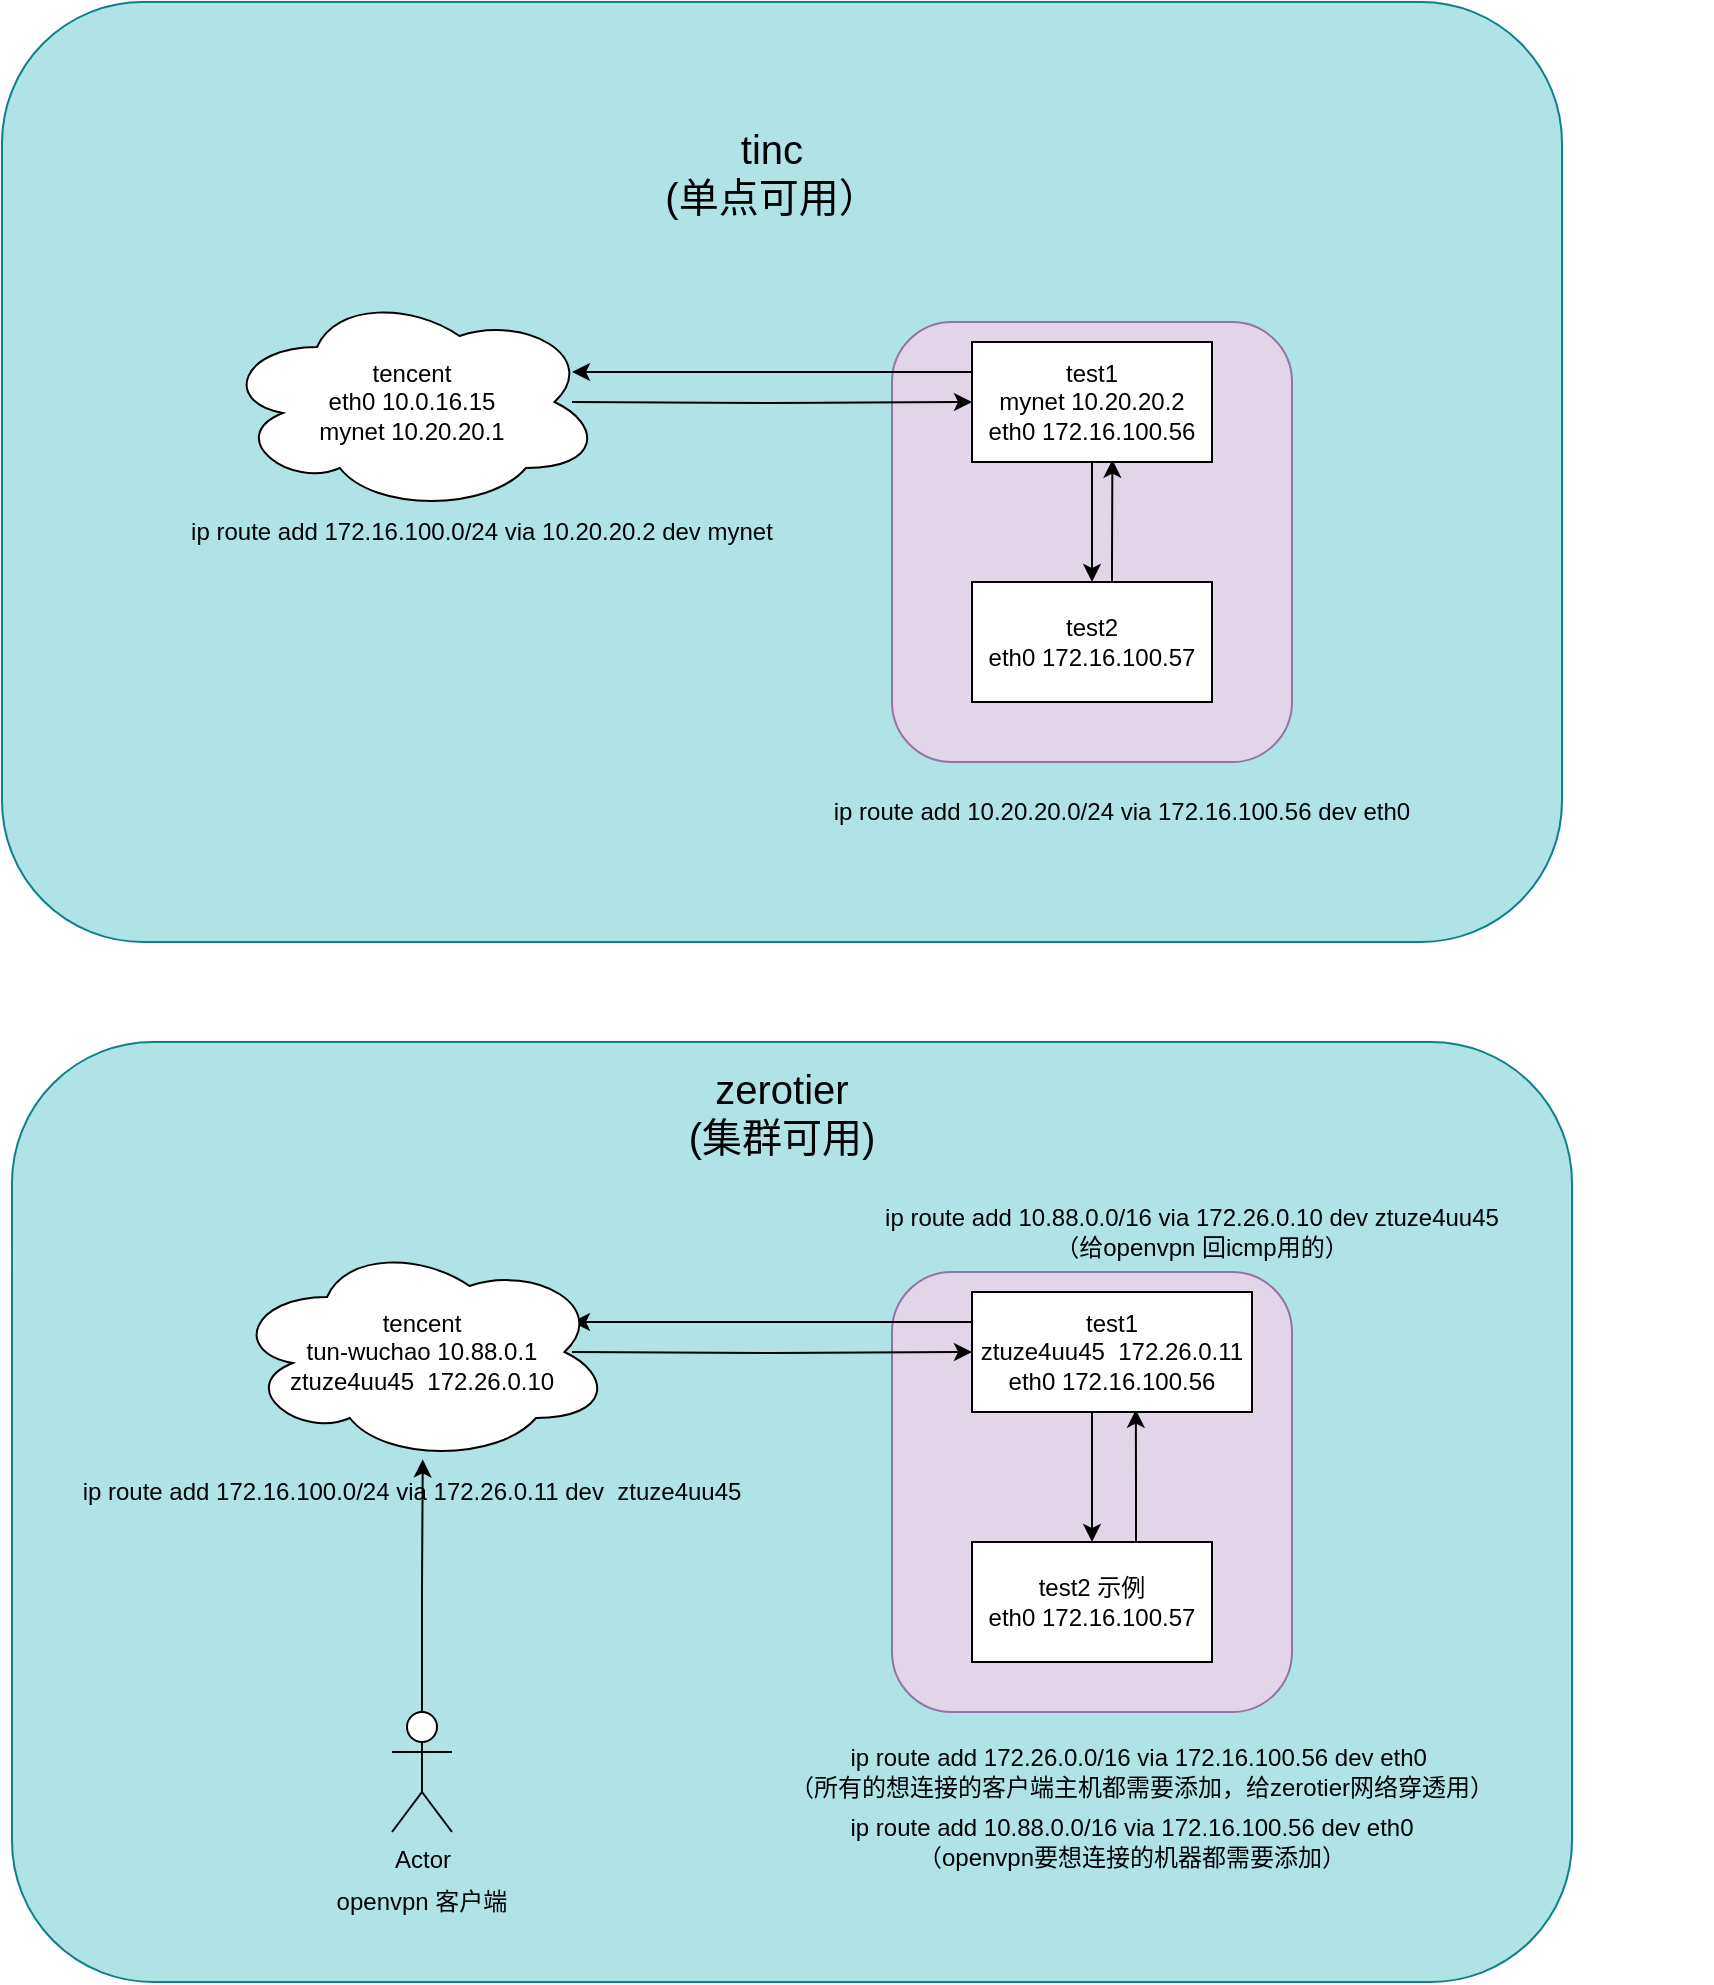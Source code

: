 <mxfile version="21.3.7" type="device">
  <diagram name="第 1 页" id="SH092_TbU1scwdNGLHg3">
    <mxGraphModel dx="1293" dy="548" grid="1" gridSize="10" guides="1" tooltips="1" connect="1" arrows="1" fold="1" page="1" pageScale="1" pageWidth="827" pageHeight="1169" math="0" shadow="0">
      <root>
        <mxCell id="0" />
        <mxCell id="1" parent="0" />
        <mxCell id="dTVvPH5LssV4feT2JBJ6-17" value="" style="rounded=1;whiteSpace=wrap;html=1;fillColor=#b0e3e6;strokeColor=#0e8088;" vertex="1" parent="1">
          <mxGeometry x="155" y="90" width="780" height="470" as="geometry" />
        </mxCell>
        <mxCell id="dTVvPH5LssV4feT2JBJ6-15" value="" style="rounded=1;whiteSpace=wrap;html=1;fillColor=#b0e3e6;strokeColor=#0e8088;" vertex="1" parent="1">
          <mxGeometry x="160" y="610" width="780" height="470" as="geometry" />
        </mxCell>
        <mxCell id="OkKv-170zq14MJY-Nck8-18" value="" style="rounded=1;whiteSpace=wrap;html=1;fillColor=#e1d5e7;strokeColor=#9673a6;" parent="1" vertex="1">
          <mxGeometry x="600" y="250" width="200" height="220" as="geometry" />
        </mxCell>
        <mxCell id="OkKv-170zq14MJY-Nck8-12" style="edgeStyle=orthogonalEdgeStyle;rounded=0;orthogonalLoop=1;jettySize=auto;html=1;entryX=0.585;entryY=0.981;entryDx=0;entryDy=0;entryPerimeter=0;" parent="1" source="OkKv-170zq14MJY-Nck8-2" target="OkKv-170zq14MJY-Nck8-3" edge="1">
          <mxGeometry relative="1" as="geometry">
            <Array as="points">
              <mxPoint x="710" y="370" />
              <mxPoint x="710" y="370" />
            </Array>
          </mxGeometry>
        </mxCell>
        <mxCell id="OkKv-170zq14MJY-Nck8-2" value="test2&lt;br&gt;eth0 172.16.100.57" style="rounded=0;whiteSpace=wrap;html=1;" parent="1" vertex="1">
          <mxGeometry x="640" y="380" width="120" height="60" as="geometry" />
        </mxCell>
        <mxCell id="OkKv-170zq14MJY-Nck8-11" style="edgeStyle=orthogonalEdgeStyle;rounded=0;orthogonalLoop=1;jettySize=auto;html=1;entryX=0.5;entryY=0;entryDx=0;entryDy=0;" parent="1" source="OkKv-170zq14MJY-Nck8-3" target="OkKv-170zq14MJY-Nck8-2" edge="1">
          <mxGeometry relative="1" as="geometry" />
        </mxCell>
        <mxCell id="OkKv-170zq14MJY-Nck8-13" style="edgeStyle=orthogonalEdgeStyle;rounded=0;orthogonalLoop=1;jettySize=auto;html=1;exitX=0;exitY=0.25;exitDx=0;exitDy=0;entryX=1;entryY=0.25;entryDx=0;entryDy=0;" parent="1" source="OkKv-170zq14MJY-Nck8-3" edge="1">
          <mxGeometry relative="1" as="geometry">
            <mxPoint x="440" y="275.0" as="targetPoint" />
          </mxGeometry>
        </mxCell>
        <mxCell id="OkKv-170zq14MJY-Nck8-3" value="test1&lt;br&gt;mynet 10.20.20.2&lt;br&gt;eth0 172.16.100.56" style="rounded=0;whiteSpace=wrap;html=1;" parent="1" vertex="1">
          <mxGeometry x="640" y="260" width="120" height="60" as="geometry" />
        </mxCell>
        <mxCell id="OkKv-170zq14MJY-Nck8-5" style="edgeStyle=orthogonalEdgeStyle;rounded=0;orthogonalLoop=1;jettySize=auto;html=1;entryX=0;entryY=0.5;entryDx=0;entryDy=0;" parent="1" target="OkKv-170zq14MJY-Nck8-3" edge="1">
          <mxGeometry relative="1" as="geometry">
            <mxPoint x="440" y="290.0" as="sourcePoint" />
          </mxGeometry>
        </mxCell>
        <mxCell id="OkKv-170zq14MJY-Nck8-7" value="ip route add 172.16.100.0/24 via 10.20.20.2 dev mynet" style="text;html=1;strokeColor=none;fillColor=none;align=center;verticalAlign=middle;whiteSpace=wrap;rounded=0;" parent="1" vertex="1">
          <mxGeometry x="220" y="340" width="350" height="30" as="geometry" />
        </mxCell>
        <mxCell id="OkKv-170zq14MJY-Nck8-9" value="ip route add 10.20.20.0/24 via 172.16.100.56 dev eth0" style="text;html=1;strokeColor=none;fillColor=none;align=center;verticalAlign=middle;whiteSpace=wrap;rounded=0;" parent="1" vertex="1">
          <mxGeometry x="530" y="480" width="370" height="30" as="geometry" />
        </mxCell>
        <mxCell id="OkKv-170zq14MJY-Nck8-20" value="" style="rounded=1;whiteSpace=wrap;html=1;fillColor=#e1d5e7;strokeColor=#9673a6;" parent="1" vertex="1">
          <mxGeometry x="600" y="725" width="200" height="220" as="geometry" />
        </mxCell>
        <mxCell id="OkKv-170zq14MJY-Nck8-21" style="edgeStyle=orthogonalEdgeStyle;rounded=0;orthogonalLoop=1;jettySize=auto;html=1;entryX=0.585;entryY=0.981;entryDx=0;entryDy=0;entryPerimeter=0;" parent="1" source="OkKv-170zq14MJY-Nck8-22" target="OkKv-170zq14MJY-Nck8-25" edge="1">
          <mxGeometry relative="1" as="geometry">
            <Array as="points">
              <mxPoint x="722" y="830" />
              <mxPoint x="722" y="830" />
            </Array>
          </mxGeometry>
        </mxCell>
        <mxCell id="OkKv-170zq14MJY-Nck8-22" value="test2 示例&lt;br&gt;eth0 172.16.100.57" style="rounded=0;whiteSpace=wrap;html=1;" parent="1" vertex="1">
          <mxGeometry x="640" y="860" width="120" height="60" as="geometry" />
        </mxCell>
        <mxCell id="OkKv-170zq14MJY-Nck8-23" style="edgeStyle=orthogonalEdgeStyle;rounded=0;orthogonalLoop=1;jettySize=auto;html=1;entryX=0.5;entryY=0;entryDx=0;entryDy=0;" parent="1" source="OkKv-170zq14MJY-Nck8-25" target="OkKv-170zq14MJY-Nck8-22" edge="1">
          <mxGeometry relative="1" as="geometry">
            <Array as="points">
              <mxPoint x="700" y="810" />
              <mxPoint x="700" y="810" />
            </Array>
          </mxGeometry>
        </mxCell>
        <mxCell id="OkKv-170zq14MJY-Nck8-24" style="edgeStyle=orthogonalEdgeStyle;rounded=0;orthogonalLoop=1;jettySize=auto;html=1;exitX=0;exitY=0.25;exitDx=0;exitDy=0;entryX=1;entryY=0.25;entryDx=0;entryDy=0;" parent="1" source="OkKv-170zq14MJY-Nck8-25" edge="1">
          <mxGeometry relative="1" as="geometry">
            <mxPoint x="440" y="750" as="targetPoint" />
          </mxGeometry>
        </mxCell>
        <mxCell id="OkKv-170zq14MJY-Nck8-25" value="test1&lt;br&gt;ztuze4uu45&amp;nbsp; 172.26.0.11&lt;br&gt;eth0 172.16.100.56" style="rounded=0;whiteSpace=wrap;html=1;" parent="1" vertex="1">
          <mxGeometry x="640" y="735" width="140" height="60" as="geometry" />
        </mxCell>
        <mxCell id="OkKv-170zq14MJY-Nck8-26" style="edgeStyle=orthogonalEdgeStyle;rounded=0;orthogonalLoop=1;jettySize=auto;html=1;entryX=0;entryY=0.5;entryDx=0;entryDy=0;" parent="1" target="OkKv-170zq14MJY-Nck8-25" edge="1">
          <mxGeometry relative="1" as="geometry">
            <mxPoint x="440" y="765" as="sourcePoint" />
          </mxGeometry>
        </mxCell>
        <mxCell id="OkKv-170zq14MJY-Nck8-28" value="ip route add 172.16.100.0/24 via 172.26.0.11 dev &amp;nbsp;ztuze4uu45" style="text;html=1;strokeColor=none;fillColor=none;align=center;verticalAlign=middle;whiteSpace=wrap;rounded=0;" parent="1" vertex="1">
          <mxGeometry x="170" y="817.5" width="380" height="35" as="geometry" />
        </mxCell>
        <mxCell id="OkKv-170zq14MJY-Nck8-30" value="ip route add 172.26.0.0/16 via 172.16.100.56 dev eth0&amp;nbsp; &lt;br&gt;（所有的想连接的客户端主机都需要添加，给zerotier网络穿透用）" style="text;html=1;strokeColor=none;fillColor=none;align=center;verticalAlign=middle;whiteSpace=wrap;rounded=0;" parent="1" vertex="1">
          <mxGeometry x="440" y="960" width="570" height="30" as="geometry" />
        </mxCell>
        <mxCell id="OkKv-170zq14MJY-Nck8-31" value="&lt;font style=&quot;font-size: 20px;&quot;&gt;tinc&lt;br&gt;(单点可用）&lt;br&gt;&lt;/font&gt;" style="text;html=1;strokeColor=none;fillColor=none;align=center;verticalAlign=middle;whiteSpace=wrap;rounded=0;" parent="1" vertex="1">
          <mxGeometry x="480" y="160" width="120" height="30" as="geometry" />
        </mxCell>
        <mxCell id="dTVvPH5LssV4feT2JBJ6-2" value="ip route add 10.88.0.0/16 via 172.26.0.10 dev ztuze4uu45&amp;nbsp; &amp;nbsp;&lt;br&gt;（给openvpn 回icmp用的）" style="text;html=1;strokeColor=none;fillColor=none;align=center;verticalAlign=middle;whiteSpace=wrap;rounded=0;" vertex="1" parent="1">
          <mxGeometry x="540" y="690" width="430" height="30" as="geometry" />
        </mxCell>
        <mxCell id="dTVvPH5LssV4feT2JBJ6-6" value="&lt;font style=&quot;font-size: 20px;&quot;&gt;zerotier &lt;br&gt;(集群可用)&lt;/font&gt;" style="text;html=1;strokeColor=none;fillColor=none;align=center;verticalAlign=middle;whiteSpace=wrap;rounded=0;" vertex="1" parent="1">
          <mxGeometry x="480" y="620" width="130" height="50" as="geometry" />
        </mxCell>
        <mxCell id="dTVvPH5LssV4feT2JBJ6-14" style="edgeStyle=orthogonalEdgeStyle;rounded=0;orthogonalLoop=1;jettySize=auto;html=1;entryX=0.502;entryY=0.988;entryDx=0;entryDy=0;entryPerimeter=0;" edge="1" parent="1" source="dTVvPH5LssV4feT2JBJ6-7" target="dTVvPH5LssV4feT2JBJ6-16">
          <mxGeometry relative="1" as="geometry">
            <mxPoint x="365" y="830" as="targetPoint" />
          </mxGeometry>
        </mxCell>
        <mxCell id="dTVvPH5LssV4feT2JBJ6-7" value="Actor" style="shape=umlActor;verticalLabelPosition=bottom;verticalAlign=top;html=1;outlineConnect=0;" vertex="1" parent="1">
          <mxGeometry x="350" y="945" width="30" height="60" as="geometry" />
        </mxCell>
        <mxCell id="dTVvPH5LssV4feT2JBJ6-13" value="openvpn 客户端" style="text;html=1;strokeColor=none;fillColor=none;align=center;verticalAlign=middle;whiteSpace=wrap;rounded=0;" vertex="1" parent="1">
          <mxGeometry x="305" y="1025" width="120" height="30" as="geometry" />
        </mxCell>
        <mxCell id="dTVvPH5LssV4feT2JBJ6-16" value="tencent&lt;br style=&quot;border-color: var(--border-color);&quot;&gt;tun-wuchao 10.88.0.1&lt;br style=&quot;border-color: var(--border-color);&quot;&gt;ztuze4uu45&amp;nbsp; 172.26.0.10" style="ellipse;shape=cloud;whiteSpace=wrap;html=1;" vertex="1" parent="1">
          <mxGeometry x="270" y="710" width="190" height="110" as="geometry" />
        </mxCell>
        <mxCell id="dTVvPH5LssV4feT2JBJ6-18" value="tencent&lt;br style=&quot;border-color: var(--border-color);&quot;&gt;eth0 10.0.16.15&lt;br style=&quot;border-color: var(--border-color);&quot;&gt;mynet 10.20.20.1" style="ellipse;shape=cloud;whiteSpace=wrap;html=1;" vertex="1" parent="1">
          <mxGeometry x="265" y="235" width="190" height="110" as="geometry" />
        </mxCell>
        <mxCell id="dTVvPH5LssV4feT2JBJ6-19" value="ip route add 10.88.0.0/16 via 172.16.100.56 dev eth0&lt;br&gt;（openvpn要想连接的机器都需要添加）" style="text;html=1;strokeColor=none;fillColor=none;align=center;verticalAlign=middle;whiteSpace=wrap;rounded=0;" vertex="1" parent="1">
          <mxGeometry x="505" y="995" width="430" height="30" as="geometry" />
        </mxCell>
      </root>
    </mxGraphModel>
  </diagram>
</mxfile>
